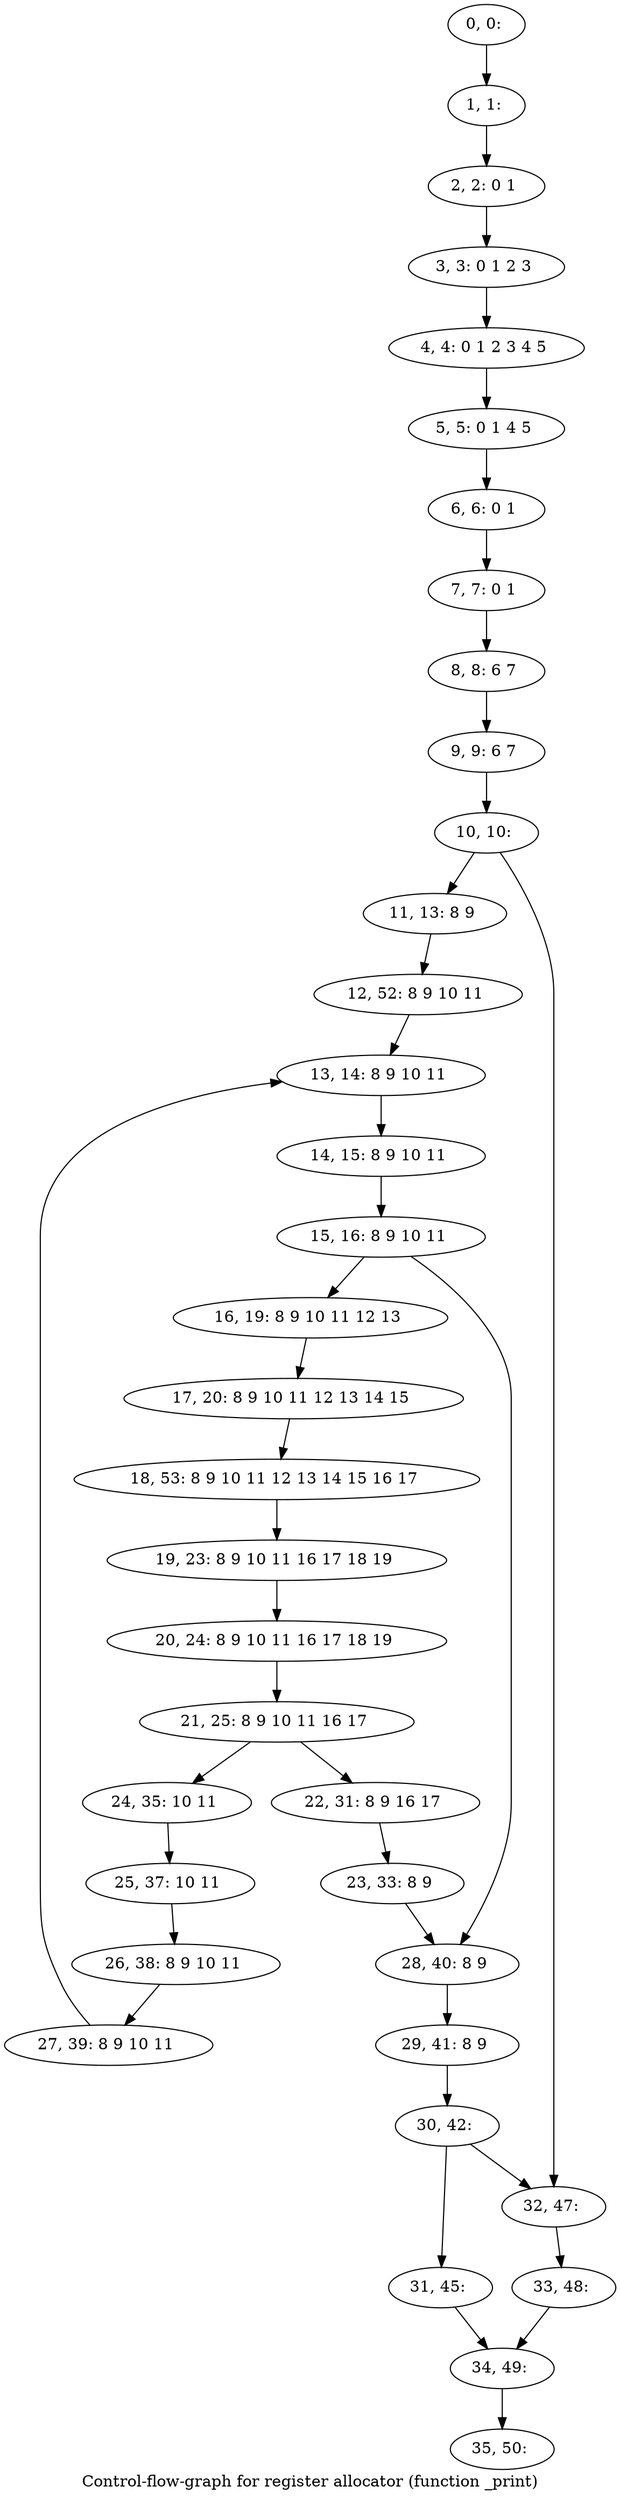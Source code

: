 digraph G {
graph [label="Control-flow-graph for register allocator (function _print)"]
0[label="0, 0: "];
1[label="1, 1: "];
2[label="2, 2: 0 1 "];
3[label="3, 3: 0 1 2 3 "];
4[label="4, 4: 0 1 2 3 4 5 "];
5[label="5, 5: 0 1 4 5 "];
6[label="6, 6: 0 1 "];
7[label="7, 7: 0 1 "];
8[label="8, 8: 6 7 "];
9[label="9, 9: 6 7 "];
10[label="10, 10: "];
11[label="11, 13: 8 9 "];
12[label="12, 52: 8 9 10 11 "];
13[label="13, 14: 8 9 10 11 "];
14[label="14, 15: 8 9 10 11 "];
15[label="15, 16: 8 9 10 11 "];
16[label="16, 19: 8 9 10 11 12 13 "];
17[label="17, 20: 8 9 10 11 12 13 14 15 "];
18[label="18, 53: 8 9 10 11 12 13 14 15 16 17 "];
19[label="19, 23: 8 9 10 11 16 17 18 19 "];
20[label="20, 24: 8 9 10 11 16 17 18 19 "];
21[label="21, 25: 8 9 10 11 16 17 "];
22[label="22, 31: 8 9 16 17 "];
23[label="23, 33: 8 9 "];
24[label="24, 35: 10 11 "];
25[label="25, 37: 10 11 "];
26[label="26, 38: 8 9 10 11 "];
27[label="27, 39: 8 9 10 11 "];
28[label="28, 40: 8 9 "];
29[label="29, 41: 8 9 "];
30[label="30, 42: "];
31[label="31, 45: "];
32[label="32, 47: "];
33[label="33, 48: "];
34[label="34, 49: "];
35[label="35, 50: "];
0->1 ;
1->2 ;
2->3 ;
3->4 ;
4->5 ;
5->6 ;
6->7 ;
7->8 ;
8->9 ;
9->10 ;
10->11 ;
10->32 ;
11->12 ;
12->13 ;
13->14 ;
14->15 ;
15->16 ;
15->28 ;
16->17 ;
17->18 ;
18->19 ;
19->20 ;
20->21 ;
21->22 ;
21->24 ;
22->23 ;
23->28 ;
24->25 ;
25->26 ;
26->27 ;
27->13 ;
28->29 ;
29->30 ;
30->31 ;
30->32 ;
31->34 ;
32->33 ;
33->34 ;
34->35 ;
}
